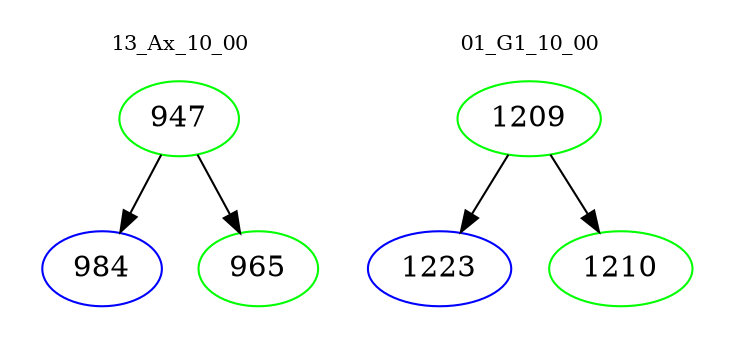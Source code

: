 digraph{
subgraph cluster_0 {
color = white
label = "13_Ax_10_00";
fontsize=10;
T0_947 [label="947", color="green"]
T0_947 -> T0_984 [color="black"]
T0_984 [label="984", color="blue"]
T0_947 -> T0_965 [color="black"]
T0_965 [label="965", color="green"]
}
subgraph cluster_1 {
color = white
label = "01_G1_10_00";
fontsize=10;
T1_1209 [label="1209", color="green"]
T1_1209 -> T1_1223 [color="black"]
T1_1223 [label="1223", color="blue"]
T1_1209 -> T1_1210 [color="black"]
T1_1210 [label="1210", color="green"]
}
}

